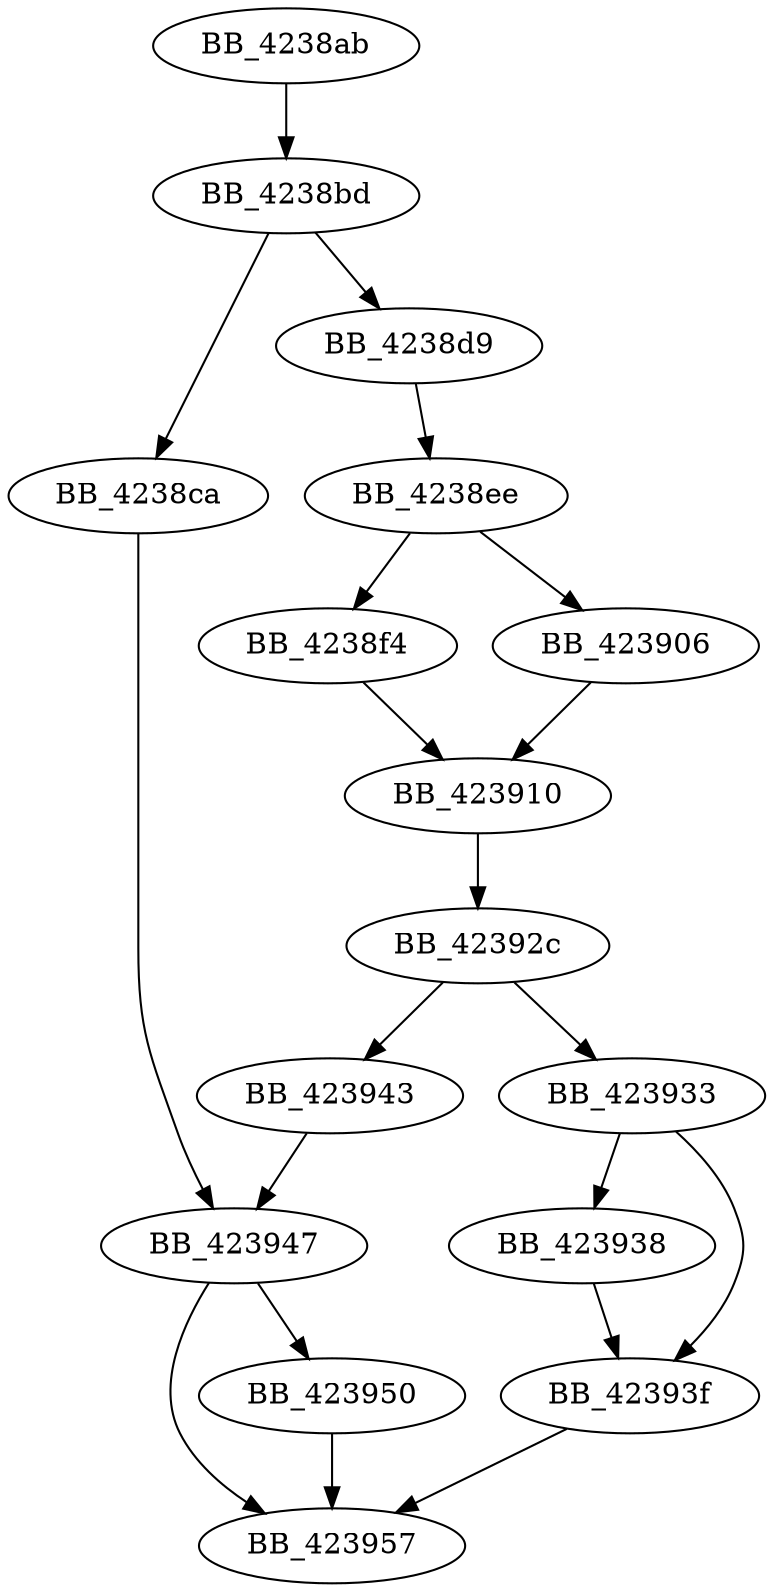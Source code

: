 DiGraph __isctype_l{
BB_4238ab->BB_4238bd
BB_4238bd->BB_4238ca
BB_4238bd->BB_4238d9
BB_4238ca->BB_423947
BB_4238d9->BB_4238ee
BB_4238ee->BB_4238f4
BB_4238ee->BB_423906
BB_4238f4->BB_423910
BB_423906->BB_423910
BB_423910->BB_42392c
BB_42392c->BB_423933
BB_42392c->BB_423943
BB_423933->BB_423938
BB_423933->BB_42393f
BB_423938->BB_42393f
BB_42393f->BB_423957
BB_423943->BB_423947
BB_423947->BB_423950
BB_423947->BB_423957
BB_423950->BB_423957
}
